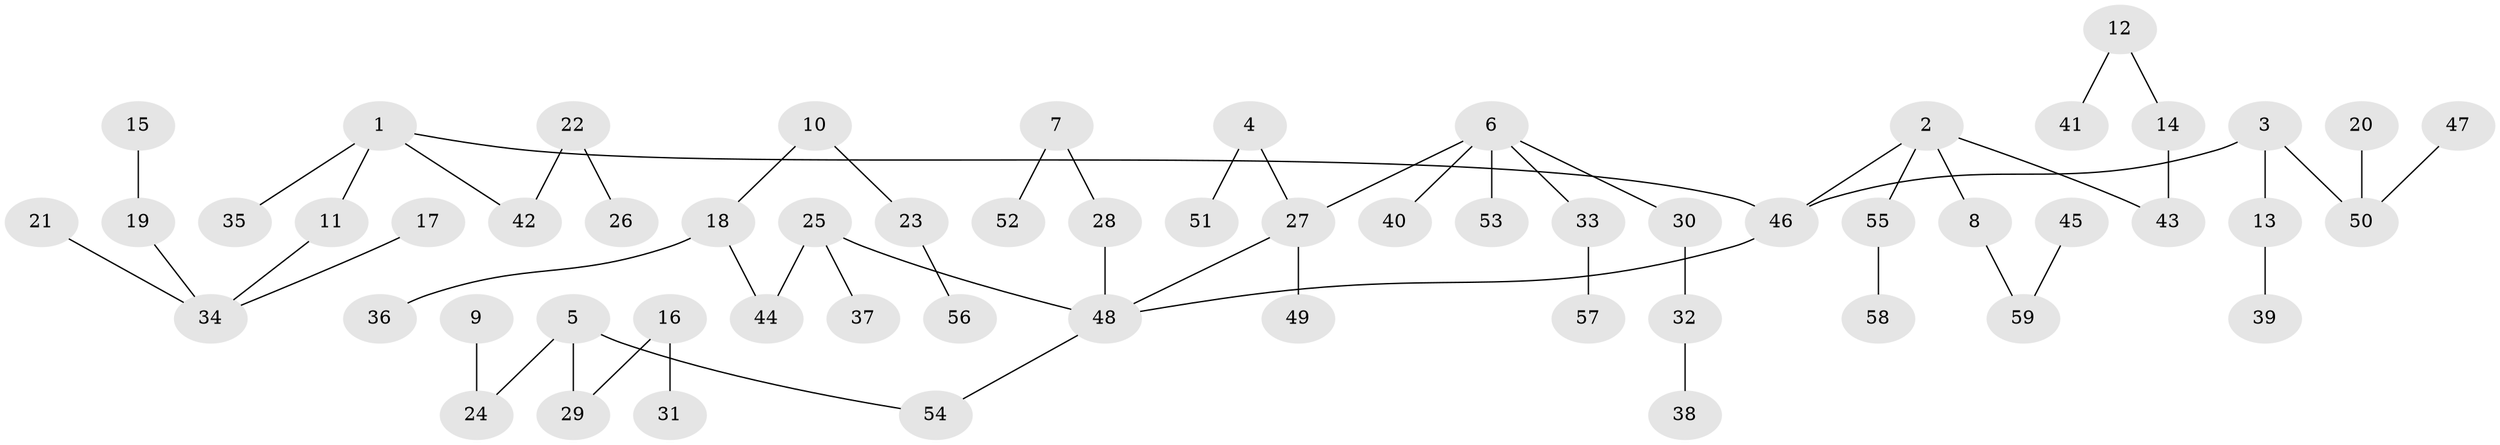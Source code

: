 // original degree distribution, {5: 0.01694915254237288, 3: 0.11864406779661017, 4: 0.0847457627118644, 7: 0.00847457627118644, 6: 0.01694915254237288, 2: 0.288135593220339, 1: 0.4661016949152542}
// Generated by graph-tools (version 1.1) at 2025/02/03/09/25 03:02:18]
// undirected, 59 vertices, 58 edges
graph export_dot {
graph [start="1"]
  node [color=gray90,style=filled];
  1;
  2;
  3;
  4;
  5;
  6;
  7;
  8;
  9;
  10;
  11;
  12;
  13;
  14;
  15;
  16;
  17;
  18;
  19;
  20;
  21;
  22;
  23;
  24;
  25;
  26;
  27;
  28;
  29;
  30;
  31;
  32;
  33;
  34;
  35;
  36;
  37;
  38;
  39;
  40;
  41;
  42;
  43;
  44;
  45;
  46;
  47;
  48;
  49;
  50;
  51;
  52;
  53;
  54;
  55;
  56;
  57;
  58;
  59;
  1 -- 11 [weight=1.0];
  1 -- 35 [weight=1.0];
  1 -- 42 [weight=1.0];
  1 -- 46 [weight=1.0];
  2 -- 8 [weight=1.0];
  2 -- 43 [weight=1.0];
  2 -- 46 [weight=1.0];
  2 -- 55 [weight=1.0];
  3 -- 13 [weight=1.0];
  3 -- 46 [weight=1.0];
  3 -- 50 [weight=1.0];
  4 -- 27 [weight=1.0];
  4 -- 51 [weight=1.0];
  5 -- 24 [weight=1.0];
  5 -- 29 [weight=1.0];
  5 -- 54 [weight=1.0];
  6 -- 27 [weight=1.0];
  6 -- 30 [weight=1.0];
  6 -- 33 [weight=1.0];
  6 -- 40 [weight=1.0];
  6 -- 53 [weight=1.0];
  7 -- 28 [weight=1.0];
  7 -- 52 [weight=1.0];
  8 -- 59 [weight=1.0];
  9 -- 24 [weight=1.0];
  10 -- 18 [weight=1.0];
  10 -- 23 [weight=1.0];
  11 -- 34 [weight=1.0];
  12 -- 14 [weight=1.0];
  12 -- 41 [weight=1.0];
  13 -- 39 [weight=1.0];
  14 -- 43 [weight=1.0];
  15 -- 19 [weight=1.0];
  16 -- 29 [weight=1.0];
  16 -- 31 [weight=1.0];
  17 -- 34 [weight=1.0];
  18 -- 36 [weight=1.0];
  18 -- 44 [weight=1.0];
  19 -- 34 [weight=1.0];
  20 -- 50 [weight=1.0];
  21 -- 34 [weight=1.0];
  22 -- 26 [weight=1.0];
  22 -- 42 [weight=1.0];
  23 -- 56 [weight=1.0];
  25 -- 37 [weight=1.0];
  25 -- 44 [weight=1.0];
  25 -- 48 [weight=1.0];
  27 -- 48 [weight=1.0];
  27 -- 49 [weight=1.0];
  28 -- 48 [weight=1.0];
  30 -- 32 [weight=1.0];
  32 -- 38 [weight=1.0];
  33 -- 57 [weight=1.0];
  45 -- 59 [weight=1.0];
  46 -- 48 [weight=1.0];
  47 -- 50 [weight=1.0];
  48 -- 54 [weight=1.0];
  55 -- 58 [weight=1.0];
}
